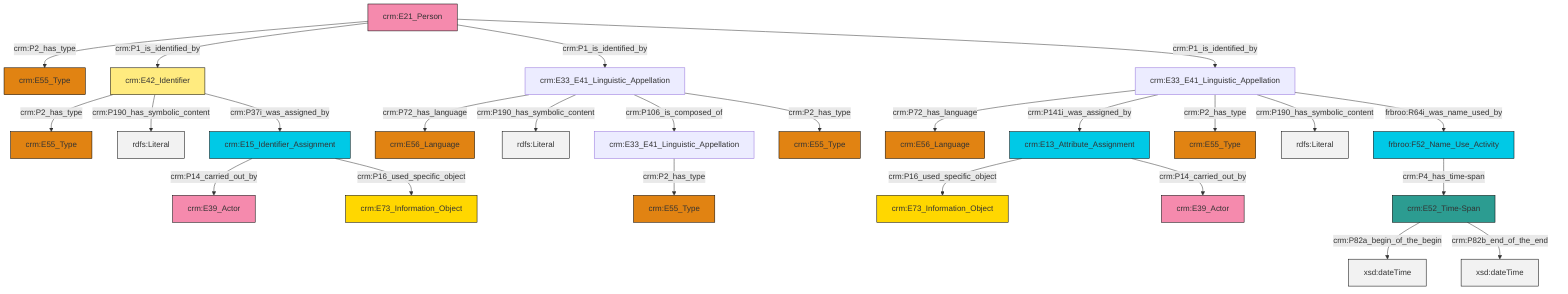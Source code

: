 graph TD
classDef Literal fill:#f2f2f2,stroke:#000000;
classDef CRM_Entity fill:#FFFFFF,stroke:#000000;
classDef Temporal_Entity fill:#00C9E6, stroke:#000000;
classDef Type fill:#E18312, stroke:#000000;
classDef Time-Span fill:#2C9C91, stroke:#000000;
classDef Appellation fill:#FFEB7F, stroke:#000000;
classDef Place fill:#008836, stroke:#000000;
classDef Persistent_Item fill:#B266B2, stroke:#000000;
classDef Conceptual_Object fill:#FFD700, stroke:#000000;
classDef Physical_Thing fill:#D2B48C, stroke:#000000;
classDef Actor fill:#f58aad, stroke:#000000;
classDef PC_Classes fill:#4ce600, stroke:#000000;
classDef Multi fill:#cccccc,stroke:#000000;

0["crm:E33_E41_Linguistic_Appellation"]:::Default -->|crm:P2_has_type| 1["crm:E55_Type"]:::Type
2["crm:E33_E41_Linguistic_Appellation"]:::Default -->|crm:P72_has_language| 3["crm:E56_Language"]:::Type
4["crm:E42_Identifier"]:::Appellation -->|crm:P2_has_type| 5["crm:E55_Type"]:::Type
6["crm:E21_Person"]:::Actor -->|crm:P2_has_type| 7["crm:E55_Type"]:::Type
8["crm:E15_Identifier_Assignment"]:::Temporal_Entity -->|crm:P14_carried_out_by| 9["crm:E39_Actor"]:::Actor
10["crm:E33_E41_Linguistic_Appellation"]:::Default -->|crm:P72_has_language| 11["crm:E56_Language"]:::Type
12["crm:E13_Attribute_Assignment"]:::Temporal_Entity -->|crm:P16_used_specific_object| 14["crm:E73_Information_Object"]:::Conceptual_Object
4["crm:E42_Identifier"]:::Appellation -->|crm:P190_has_symbolic_content| 15[rdfs:Literal]:::Literal
12["crm:E13_Attribute_Assignment"]:::Temporal_Entity -->|crm:P14_carried_out_by| 21["crm:E39_Actor"]:::Actor
10["crm:E33_E41_Linguistic_Appellation"]:::Default -->|crm:P190_has_symbolic_content| 22[rdfs:Literal]:::Literal
10["crm:E33_E41_Linguistic_Appellation"]:::Default -->|crm:P106_is_composed_of| 0["crm:E33_E41_Linguistic_Appellation"]:::Default
10["crm:E33_E41_Linguistic_Appellation"]:::Default -->|crm:P2_has_type| 28["crm:E55_Type"]:::Type
6["crm:E21_Person"]:::Actor -->|crm:P1_is_identified_by| 4["crm:E42_Identifier"]:::Appellation
4["crm:E42_Identifier"]:::Appellation -->|crm:P37i_was_assigned_by| 8["crm:E15_Identifier_Assignment"]:::Temporal_Entity
2["crm:E33_E41_Linguistic_Appellation"]:::Default -->|crm:P141i_was_assigned_by| 12["crm:E13_Attribute_Assignment"]:::Temporal_Entity
19["crm:E52_Time-Span"]:::Time-Span -->|crm:P82a_begin_of_the_begin| 33[xsd:dateTime]:::Literal
6["crm:E21_Person"]:::Actor -->|crm:P1_is_identified_by| 10["crm:E33_E41_Linguistic_Appellation"]:::Default
6["crm:E21_Person"]:::Actor -->|crm:P1_is_identified_by| 2["crm:E33_E41_Linguistic_Appellation"]:::Default
8["crm:E15_Identifier_Assignment"]:::Temporal_Entity -->|crm:P16_used_specific_object| 34["crm:E73_Information_Object"]:::Conceptual_Object
2["crm:E33_E41_Linguistic_Appellation"]:::Default -->|crm:P2_has_type| 40["crm:E55_Type"]:::Type
19["crm:E52_Time-Span"]:::Time-Span -->|crm:P82b_end_of_the_end| 43[xsd:dateTime]:::Literal
16["frbroo:F52_Name_Use_Activity"]:::Temporal_Entity -->|crm:P4_has_time-span| 19["crm:E52_Time-Span"]:::Time-Span
2["crm:E33_E41_Linguistic_Appellation"]:::Default -->|crm:P190_has_symbolic_content| 44[rdfs:Literal]:::Literal
2["crm:E33_E41_Linguistic_Appellation"]:::Default -->|frbroo:R64i_was_name_used_by| 16["frbroo:F52_Name_Use_Activity"]:::Temporal_Entity